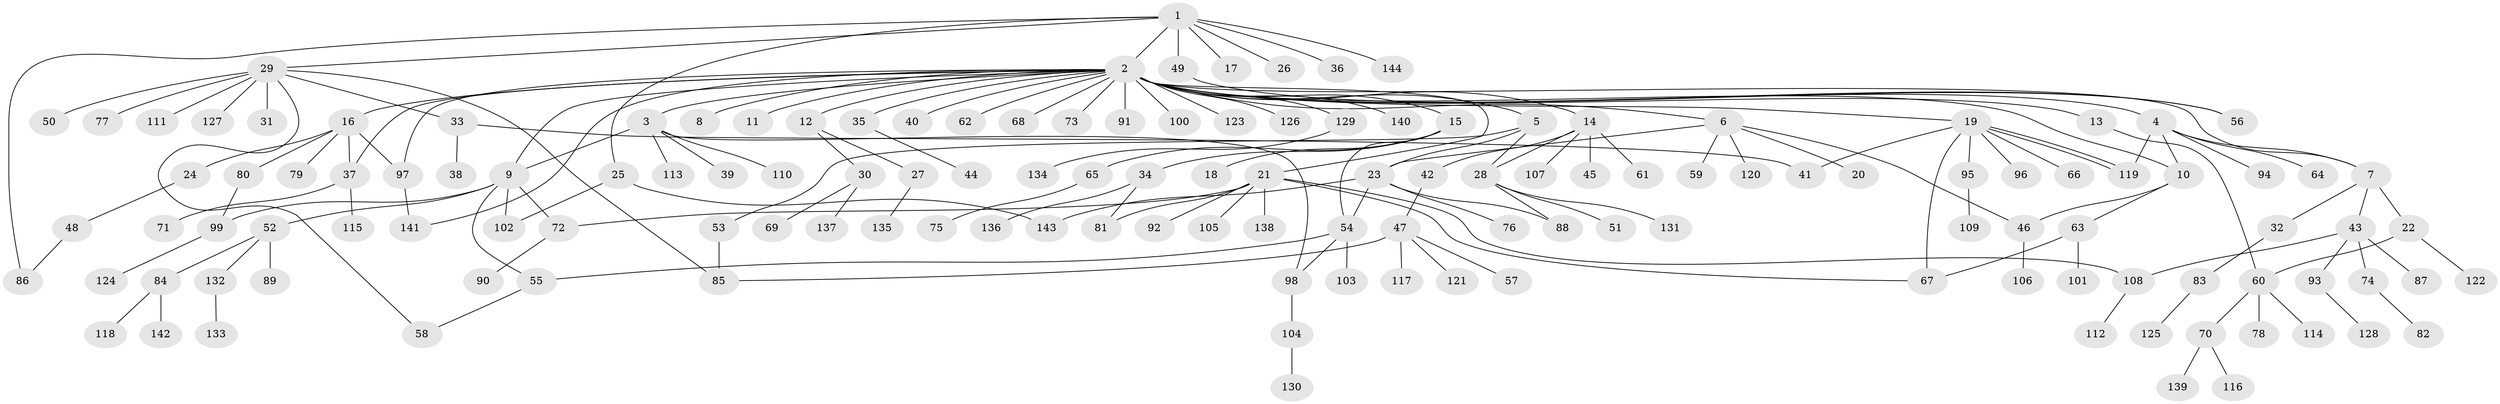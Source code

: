 // coarse degree distribution, {2: 0.16666666666666666, 4: 0.1111111111111111, 3: 0.1111111111111111, 5: 0.06944444444444445, 1: 0.4722222222222222, 7: 0.041666666666666664, 6: 0.013888888888888888, 28: 0.013888888888888888}
// Generated by graph-tools (version 1.1) at 2025/36/03/04/25 23:36:57]
// undirected, 144 vertices, 173 edges
graph export_dot {
  node [color=gray90,style=filled];
  1;
  2;
  3;
  4;
  5;
  6;
  7;
  8;
  9;
  10;
  11;
  12;
  13;
  14;
  15;
  16;
  17;
  18;
  19;
  20;
  21;
  22;
  23;
  24;
  25;
  26;
  27;
  28;
  29;
  30;
  31;
  32;
  33;
  34;
  35;
  36;
  37;
  38;
  39;
  40;
  41;
  42;
  43;
  44;
  45;
  46;
  47;
  48;
  49;
  50;
  51;
  52;
  53;
  54;
  55;
  56;
  57;
  58;
  59;
  60;
  61;
  62;
  63;
  64;
  65;
  66;
  67;
  68;
  69;
  70;
  71;
  72;
  73;
  74;
  75;
  76;
  77;
  78;
  79;
  80;
  81;
  82;
  83;
  84;
  85;
  86;
  87;
  88;
  89;
  90;
  91;
  92;
  93;
  94;
  95;
  96;
  97;
  98;
  99;
  100;
  101;
  102;
  103;
  104;
  105;
  106;
  107;
  108;
  109;
  110;
  111;
  112;
  113;
  114;
  115;
  116;
  117;
  118;
  119;
  120;
  121;
  122;
  123;
  124;
  125;
  126;
  127;
  128;
  129;
  130;
  131;
  132;
  133;
  134;
  135;
  136;
  137;
  138;
  139;
  140;
  141;
  142;
  143;
  144;
  1 -- 2;
  1 -- 17;
  1 -- 25;
  1 -- 26;
  1 -- 29;
  1 -- 36;
  1 -- 49;
  1 -- 86;
  1 -- 144;
  2 -- 3;
  2 -- 4;
  2 -- 5;
  2 -- 6;
  2 -- 7;
  2 -- 8;
  2 -- 9;
  2 -- 10;
  2 -- 11;
  2 -- 12;
  2 -- 13;
  2 -- 14;
  2 -- 15;
  2 -- 16;
  2 -- 19;
  2 -- 21;
  2 -- 35;
  2 -- 37;
  2 -- 40;
  2 -- 56;
  2 -- 62;
  2 -- 68;
  2 -- 73;
  2 -- 91;
  2 -- 97;
  2 -- 100;
  2 -- 123;
  2 -- 126;
  2 -- 129;
  2 -- 140;
  2 -- 141;
  3 -- 9;
  3 -- 39;
  3 -- 98;
  3 -- 110;
  3 -- 113;
  4 -- 7;
  4 -- 10;
  4 -- 64;
  4 -- 94;
  4 -- 119;
  5 -- 23;
  5 -- 28;
  5 -- 53;
  6 -- 20;
  6 -- 23;
  6 -- 46;
  6 -- 59;
  6 -- 120;
  7 -- 22;
  7 -- 32;
  7 -- 43;
  9 -- 52;
  9 -- 55;
  9 -- 72;
  9 -- 99;
  9 -- 102;
  10 -- 46;
  10 -- 63;
  12 -- 27;
  12 -- 30;
  13 -- 60;
  14 -- 28;
  14 -- 42;
  14 -- 45;
  14 -- 61;
  14 -- 107;
  15 -- 18;
  15 -- 34;
  15 -- 54;
  15 -- 65;
  16 -- 24;
  16 -- 37;
  16 -- 79;
  16 -- 80;
  16 -- 97;
  19 -- 41;
  19 -- 66;
  19 -- 67;
  19 -- 95;
  19 -- 96;
  19 -- 119;
  19 -- 119;
  21 -- 67;
  21 -- 72;
  21 -- 81;
  21 -- 92;
  21 -- 105;
  21 -- 108;
  21 -- 138;
  22 -- 60;
  22 -- 122;
  23 -- 54;
  23 -- 76;
  23 -- 88;
  23 -- 143;
  24 -- 48;
  25 -- 102;
  25 -- 143;
  27 -- 135;
  28 -- 51;
  28 -- 88;
  28 -- 131;
  29 -- 31;
  29 -- 33;
  29 -- 50;
  29 -- 58;
  29 -- 77;
  29 -- 85;
  29 -- 111;
  29 -- 127;
  30 -- 69;
  30 -- 137;
  32 -- 83;
  33 -- 38;
  33 -- 41;
  34 -- 81;
  34 -- 136;
  35 -- 44;
  37 -- 71;
  37 -- 115;
  42 -- 47;
  43 -- 74;
  43 -- 87;
  43 -- 93;
  43 -- 108;
  46 -- 106;
  47 -- 57;
  47 -- 85;
  47 -- 117;
  47 -- 121;
  48 -- 86;
  49 -- 56;
  52 -- 84;
  52 -- 89;
  52 -- 132;
  53 -- 85;
  54 -- 55;
  54 -- 98;
  54 -- 103;
  55 -- 58;
  60 -- 70;
  60 -- 78;
  60 -- 114;
  63 -- 67;
  63 -- 101;
  65 -- 75;
  70 -- 116;
  70 -- 139;
  72 -- 90;
  74 -- 82;
  80 -- 99;
  83 -- 125;
  84 -- 118;
  84 -- 142;
  93 -- 128;
  95 -- 109;
  97 -- 141;
  98 -- 104;
  99 -- 124;
  104 -- 130;
  108 -- 112;
  129 -- 134;
  132 -- 133;
}
